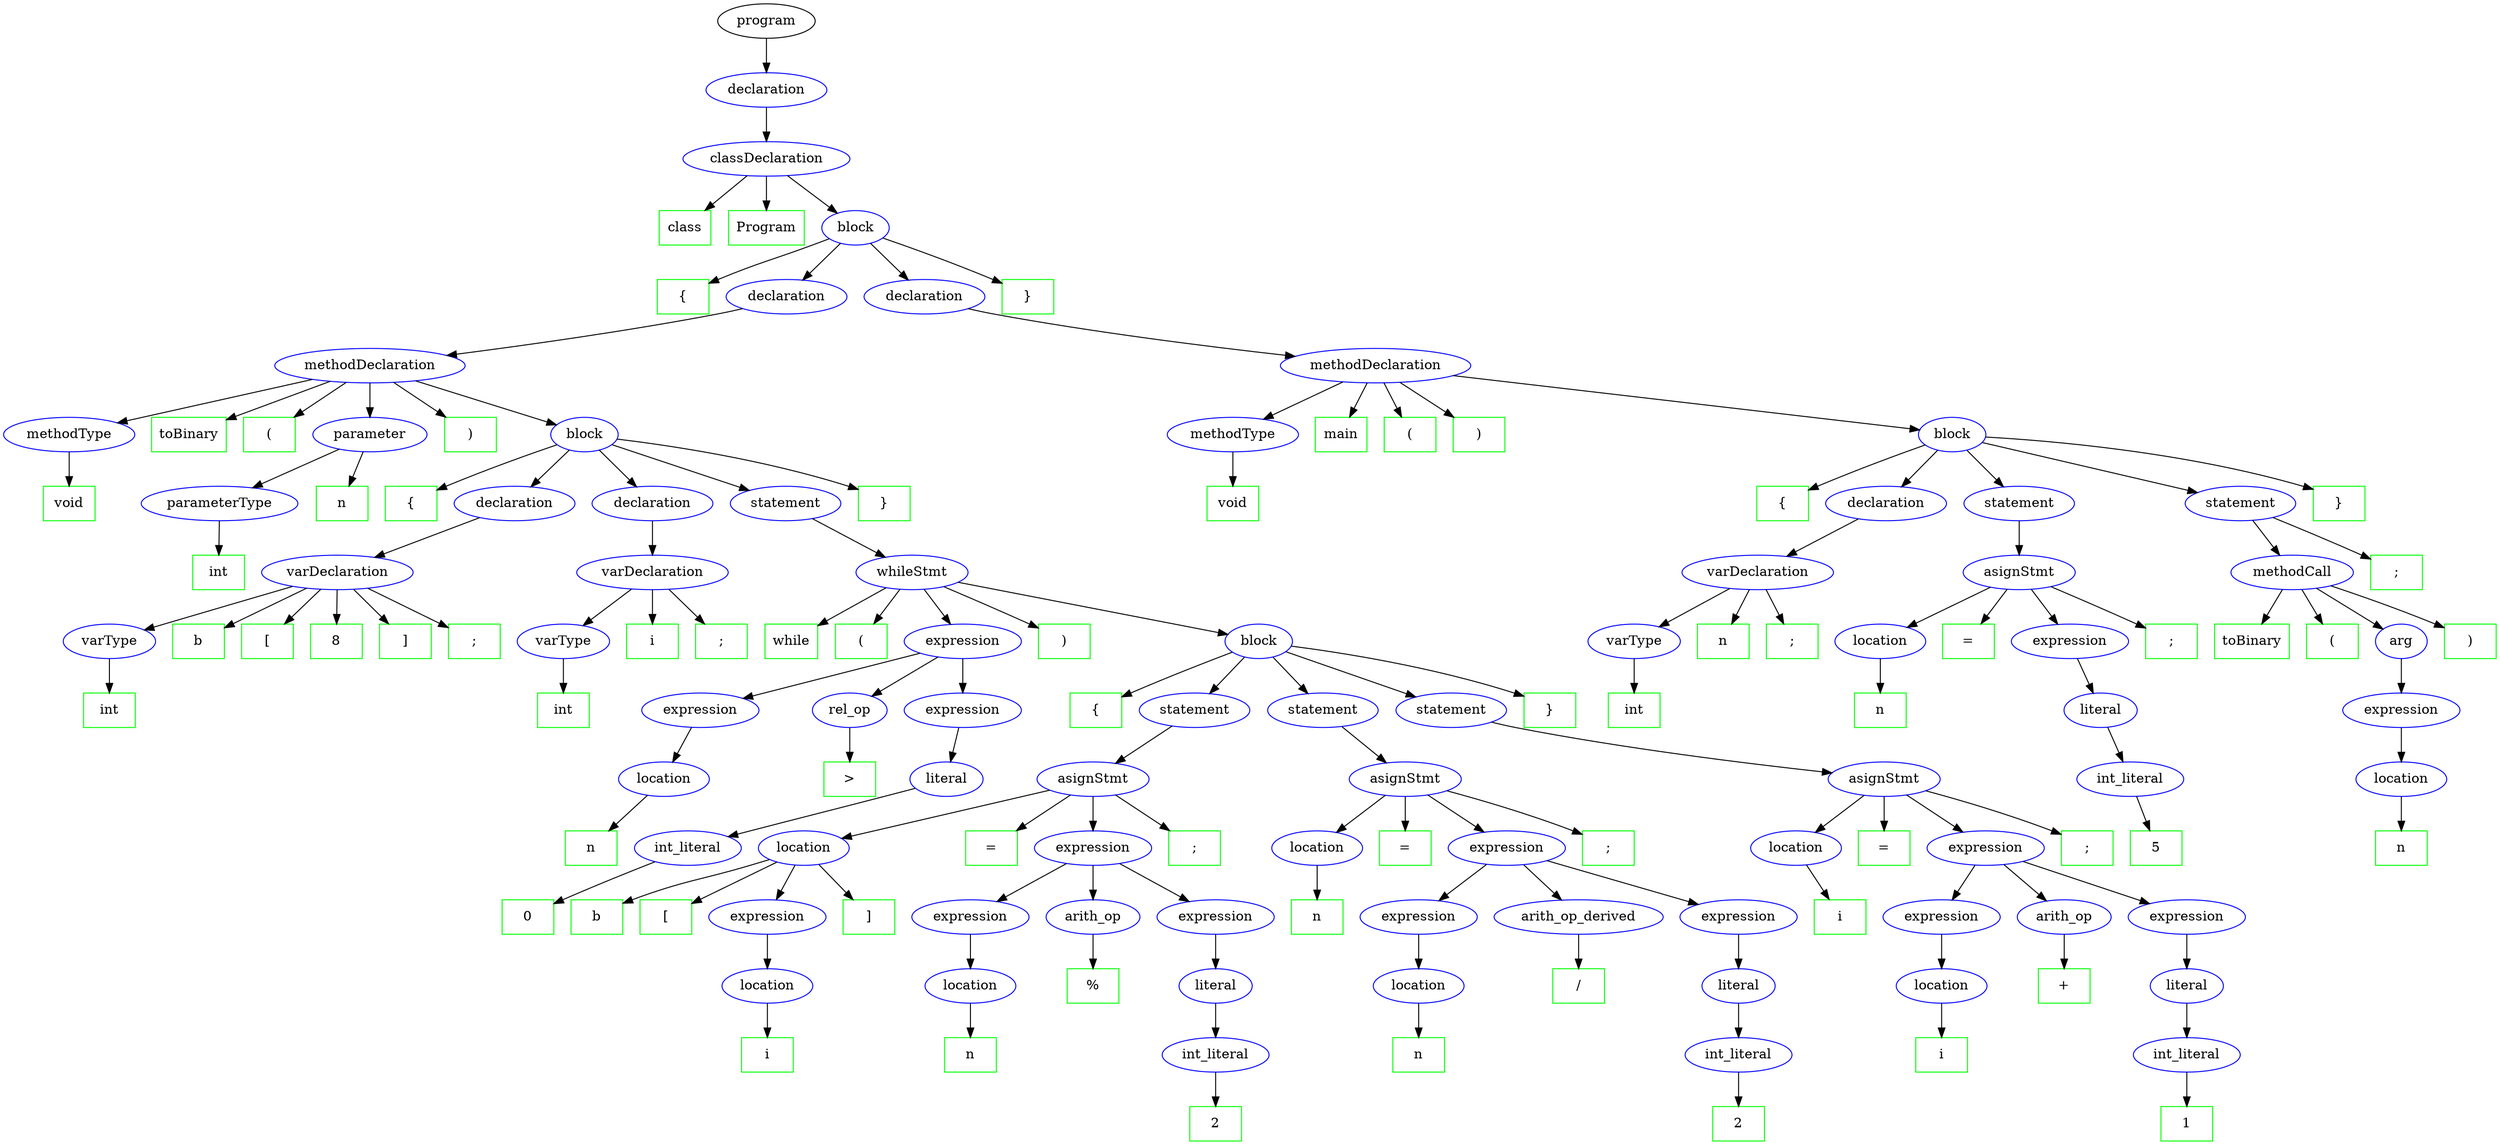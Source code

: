 // gramatic
digraph Gramatica {
	0 [label=program]
	1 [label=declaration color=blue shape=ellipse]
	0 -> 1
	2 [label=classDeclaration color=blue shape=ellipse]
	1 -> 2
	3 [label=class color=green shape=rectangle]
	2 -> 3
	4 [label=Program color=green shape=rectangle]
	2 -> 4
	5 [label=block color=blue shape=ellipse]
	2 -> 5
	6 [label="{" color=green shape=rectangle]
	5 -> 6
	7 [label=declaration color=blue shape=ellipse]
	5 -> 7
	8 [label=methodDeclaration color=blue shape=ellipse]
	7 -> 8
	9 [label=methodType color=blue shape=ellipse]
	8 -> 9
	10 [label=void color=green shape=rectangle]
	9 -> 10
	11 [label=toBinary color=green shape=rectangle]
	8 -> 11
	12 [label="(" color=green shape=rectangle]
	8 -> 12
	13 [label=parameter color=blue shape=ellipse]
	8 -> 13
	14 [label=parameterType color=blue shape=ellipse]
	13 -> 14
	15 [label=int color=green shape=rectangle]
	14 -> 15
	16 [label=n color=green shape=rectangle]
	13 -> 16
	17 [label=")" color=green shape=rectangle]
	8 -> 17
	18 [label=block color=blue shape=ellipse]
	8 -> 18
	19 [label="{" color=green shape=rectangle]
	18 -> 19
	20 [label=declaration color=blue shape=ellipse]
	18 -> 20
	21 [label=varDeclaration color=blue shape=ellipse]
	20 -> 21
	22 [label=varType color=blue shape=ellipse]
	21 -> 22
	23 [label=int color=green shape=rectangle]
	22 -> 23
	24 [label=b color=green shape=rectangle]
	21 -> 24
	25 [label="[" color=green shape=rectangle]
	21 -> 25
	26 [label=8 color=green shape=rectangle]
	21 -> 26
	27 [label="]" color=green shape=rectangle]
	21 -> 27
	28 [label=";" color=green shape=rectangle]
	21 -> 28
	29 [label=declaration color=blue shape=ellipse]
	18 -> 29
	30 [label=varDeclaration color=blue shape=ellipse]
	29 -> 30
	31 [label=varType color=blue shape=ellipse]
	30 -> 31
	32 [label=int color=green shape=rectangle]
	31 -> 32
	33 [label=i color=green shape=rectangle]
	30 -> 33
	34 [label=";" color=green shape=rectangle]
	30 -> 34
	35 [label=statement color=blue shape=ellipse]
	18 -> 35
	36 [label=whileStmt color=blue shape=ellipse]
	35 -> 36
	37 [label=while color=green shape=rectangle]
	36 -> 37
	38 [label="(" color=green shape=rectangle]
	36 -> 38
	39 [label=expression color=blue shape=ellipse]
	36 -> 39
	40 [label=expression color=blue shape=ellipse]
	39 -> 40
	41 [label=location color=blue shape=ellipse]
	40 -> 41
	42 [label=n color=green shape=rectangle]
	41 -> 42
	43 [label=rel_op color=blue shape=ellipse]
	39 -> 43
	44 [label=">" color=green shape=rectangle]
	43 -> 44
	45 [label=expression color=blue shape=ellipse]
	39 -> 45
	46 [label=literal color=blue shape=ellipse]
	45 -> 46
	47 [label=int_literal color=blue shape=ellipse]
	46 -> 47
	48 [label=0 color=green shape=rectangle]
	47 -> 48
	49 [label=")" color=green shape=rectangle]
	36 -> 49
	50 [label=block color=blue shape=ellipse]
	36 -> 50
	51 [label="{" color=green shape=rectangle]
	50 -> 51
	52 [label=statement color=blue shape=ellipse]
	50 -> 52
	53 [label=asignStmt color=blue shape=ellipse]
	52 -> 53
	54 [label=location color=blue shape=ellipse]
	53 -> 54
	55 [label=b color=green shape=rectangle]
	54 -> 55
	56 [label="[" color=green shape=rectangle]
	54 -> 56
	57 [label=expression color=blue shape=ellipse]
	54 -> 57
	58 [label=location color=blue shape=ellipse]
	57 -> 58
	59 [label=i color=green shape=rectangle]
	58 -> 59
	60 [label="]" color=green shape=rectangle]
	54 -> 60
	61 [label="=" color=green shape=rectangle]
	53 -> 61
	62 [label=expression color=blue shape=ellipse]
	53 -> 62
	63 [label=expression color=blue shape=ellipse]
	62 -> 63
	64 [label=location color=blue shape=ellipse]
	63 -> 64
	65 [label=n color=green shape=rectangle]
	64 -> 65
	66 [label=arith_op color=blue shape=ellipse]
	62 -> 66
	67 [label="%" color=green shape=rectangle]
	66 -> 67
	68 [label=expression color=blue shape=ellipse]
	62 -> 68
	69 [label=literal color=blue shape=ellipse]
	68 -> 69
	70 [label=int_literal color=blue shape=ellipse]
	69 -> 70
	71 [label=2 color=green shape=rectangle]
	70 -> 71
	72 [label=";" color=green shape=rectangle]
	53 -> 72
	73 [label=statement color=blue shape=ellipse]
	50 -> 73
	74 [label=asignStmt color=blue shape=ellipse]
	73 -> 74
	75 [label=location color=blue shape=ellipse]
	74 -> 75
	76 [label=n color=green shape=rectangle]
	75 -> 76
	77 [label="=" color=green shape=rectangle]
	74 -> 77
	78 [label=expression color=blue shape=ellipse]
	74 -> 78
	79 [label=expression color=blue shape=ellipse]
	78 -> 79
	80 [label=location color=blue shape=ellipse]
	79 -> 80
	81 [label=n color=green shape=rectangle]
	80 -> 81
	82 [label=arith_op_derived color=blue shape=ellipse]
	78 -> 82
	83 [label="/" color=green shape=rectangle]
	82 -> 83
	84 [label=expression color=blue shape=ellipse]
	78 -> 84
	85 [label=literal color=blue shape=ellipse]
	84 -> 85
	86 [label=int_literal color=blue shape=ellipse]
	85 -> 86
	87 [label=2 color=green shape=rectangle]
	86 -> 87
	88 [label=";" color=green shape=rectangle]
	74 -> 88
	89 [label=statement color=blue shape=ellipse]
	50 -> 89
	90 [label=asignStmt color=blue shape=ellipse]
	89 -> 90
	91 [label=location color=blue shape=ellipse]
	90 -> 91
	92 [label=i color=green shape=rectangle]
	91 -> 92
	93 [label="=" color=green shape=rectangle]
	90 -> 93
	94 [label=expression color=blue shape=ellipse]
	90 -> 94
	95 [label=expression color=blue shape=ellipse]
	94 -> 95
	96 [label=location color=blue shape=ellipse]
	95 -> 96
	97 [label=i color=green shape=rectangle]
	96 -> 97
	98 [label=arith_op color=blue shape=ellipse]
	94 -> 98
	99 [label="+" color=green shape=rectangle]
	98 -> 99
	100 [label=expression color=blue shape=ellipse]
	94 -> 100
	101 [label=literal color=blue shape=ellipse]
	100 -> 101
	102 [label=int_literal color=blue shape=ellipse]
	101 -> 102
	103 [label=1 color=green shape=rectangle]
	102 -> 103
	104 [label=";" color=green shape=rectangle]
	90 -> 104
	105 [label="}" color=green shape=rectangle]
	50 -> 105
	106 [label="}" color=green shape=rectangle]
	18 -> 106
	107 [label=declaration color=blue shape=ellipse]
	5 -> 107
	108 [label=methodDeclaration color=blue shape=ellipse]
	107 -> 108
	109 [label=methodType color=blue shape=ellipse]
	108 -> 109
	110 [label=void color=green shape=rectangle]
	109 -> 110
	111 [label=main color=green shape=rectangle]
	108 -> 111
	112 [label="(" color=green shape=rectangle]
	108 -> 112
	113 [label=")" color=green shape=rectangle]
	108 -> 113
	114 [label=block color=blue shape=ellipse]
	108 -> 114
	115 [label="{" color=green shape=rectangle]
	114 -> 115
	116 [label=declaration color=blue shape=ellipse]
	114 -> 116
	117 [label=varDeclaration color=blue shape=ellipse]
	116 -> 117
	118 [label=varType color=blue shape=ellipse]
	117 -> 118
	119 [label=int color=green shape=rectangle]
	118 -> 119
	120 [label=n color=green shape=rectangle]
	117 -> 120
	121 [label=";" color=green shape=rectangle]
	117 -> 121
	122 [label=statement color=blue shape=ellipse]
	114 -> 122
	123 [label=asignStmt color=blue shape=ellipse]
	122 -> 123
	124 [label=location color=blue shape=ellipse]
	123 -> 124
	125 [label=n color=green shape=rectangle]
	124 -> 125
	126 [label="=" color=green shape=rectangle]
	123 -> 126
	127 [label=expression color=blue shape=ellipse]
	123 -> 127
	128 [label=literal color=blue shape=ellipse]
	127 -> 128
	129 [label=int_literal color=blue shape=ellipse]
	128 -> 129
	130 [label=5 color=green shape=rectangle]
	129 -> 130
	131 [label=";" color=green shape=rectangle]
	123 -> 131
	132 [label=statement color=blue shape=ellipse]
	114 -> 132
	133 [label=methodCall color=blue shape=ellipse]
	132 -> 133
	134 [label=toBinary color=green shape=rectangle]
	133 -> 134
	135 [label="(" color=green shape=rectangle]
	133 -> 135
	136 [label=arg color=blue shape=ellipse]
	133 -> 136
	137 [label=expression color=blue shape=ellipse]
	136 -> 137
	138 [label=location color=blue shape=ellipse]
	137 -> 138
	139 [label=n color=green shape=rectangle]
	138 -> 139
	140 [label=")" color=green shape=rectangle]
	133 -> 140
	141 [label=";" color=green shape=rectangle]
	132 -> 141
	142 [label="}" color=green shape=rectangle]
	114 -> 142
	143 [label="}" color=green shape=rectangle]
	5 -> 143
}
